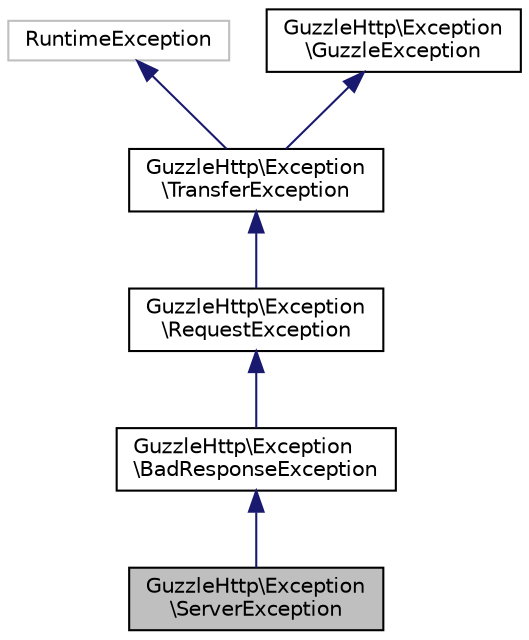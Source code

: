 digraph "GuzzleHttp\Exception\ServerException"
{
  edge [fontname="Helvetica",fontsize="10",labelfontname="Helvetica",labelfontsize="10"];
  node [fontname="Helvetica",fontsize="10",shape=record];
  Node6 [label="GuzzleHttp\\Exception\l\\ServerException",height=0.2,width=0.4,color="black", fillcolor="grey75", style="filled", fontcolor="black"];
  Node7 -> Node6 [dir="back",color="midnightblue",fontsize="10",style="solid",fontname="Helvetica"];
  Node7 [label="GuzzleHttp\\Exception\l\\BadResponseException",height=0.2,width=0.4,color="black", fillcolor="white", style="filled",URL="$classGuzzleHttp_1_1Exception_1_1BadResponseException.html"];
  Node8 -> Node7 [dir="back",color="midnightblue",fontsize="10",style="solid",fontname="Helvetica"];
  Node8 [label="GuzzleHttp\\Exception\l\\RequestException",height=0.2,width=0.4,color="black", fillcolor="white", style="filled",URL="$classGuzzleHttp_1_1Exception_1_1RequestException.html"];
  Node9 -> Node8 [dir="back",color="midnightblue",fontsize="10",style="solid",fontname="Helvetica"];
  Node9 [label="GuzzleHttp\\Exception\l\\TransferException",height=0.2,width=0.4,color="black", fillcolor="white", style="filled",URL="$classGuzzleHttp_1_1Exception_1_1TransferException.html"];
  Node10 -> Node9 [dir="back",color="midnightblue",fontsize="10",style="solid",fontname="Helvetica"];
  Node10 [label="RuntimeException",height=0.2,width=0.4,color="grey75", fillcolor="white", style="filled"];
  Node11 -> Node9 [dir="back",color="midnightblue",fontsize="10",style="solid",fontname="Helvetica"];
  Node11 [label="GuzzleHttp\\Exception\l\\GuzzleException",height=0.2,width=0.4,color="black", fillcolor="white", style="filled",URL="$interfaceGuzzleHttp_1_1Exception_1_1GuzzleException.html"];
}
